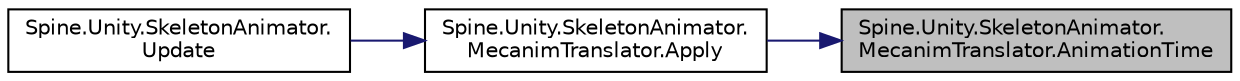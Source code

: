 digraph "Spine.Unity.SkeletonAnimator.MecanimTranslator.AnimationTime"
{
 // LATEX_PDF_SIZE
  edge [fontname="Helvetica",fontsize="10",labelfontname="Helvetica",labelfontsize="10"];
  node [fontname="Helvetica",fontsize="10",shape=record];
  rankdir="RL";
  Node1 [label="Spine.Unity.SkeletonAnimator.\lMecanimTranslator.AnimationTime",height=0.2,width=0.4,color="black", fillcolor="grey75", style="filled", fontcolor="black",tooltip=" "];
  Node1 -> Node2 [dir="back",color="midnightblue",fontsize="10",style="solid",fontname="Helvetica"];
  Node2 [label="Spine.Unity.SkeletonAnimator.\lMecanimTranslator.Apply",height=0.2,width=0.4,color="black", fillcolor="white", style="filled",URL="$class_spine_1_1_unity_1_1_skeleton_animator_1_1_mecanim_translator.html#a26feb19764dab68fbbb2e0b4423f0398",tooltip=" "];
  Node2 -> Node3 [dir="back",color="midnightblue",fontsize="10",style="solid",fontname="Helvetica"];
  Node3 [label="Spine.Unity.SkeletonAnimator.\lUpdate",height=0.2,width=0.4,color="black", fillcolor="white", style="filled",URL="$class_spine_1_1_unity_1_1_skeleton_animator.html#ab618b51c3b48d2a204b587186f6f8873",tooltip=" "];
}
